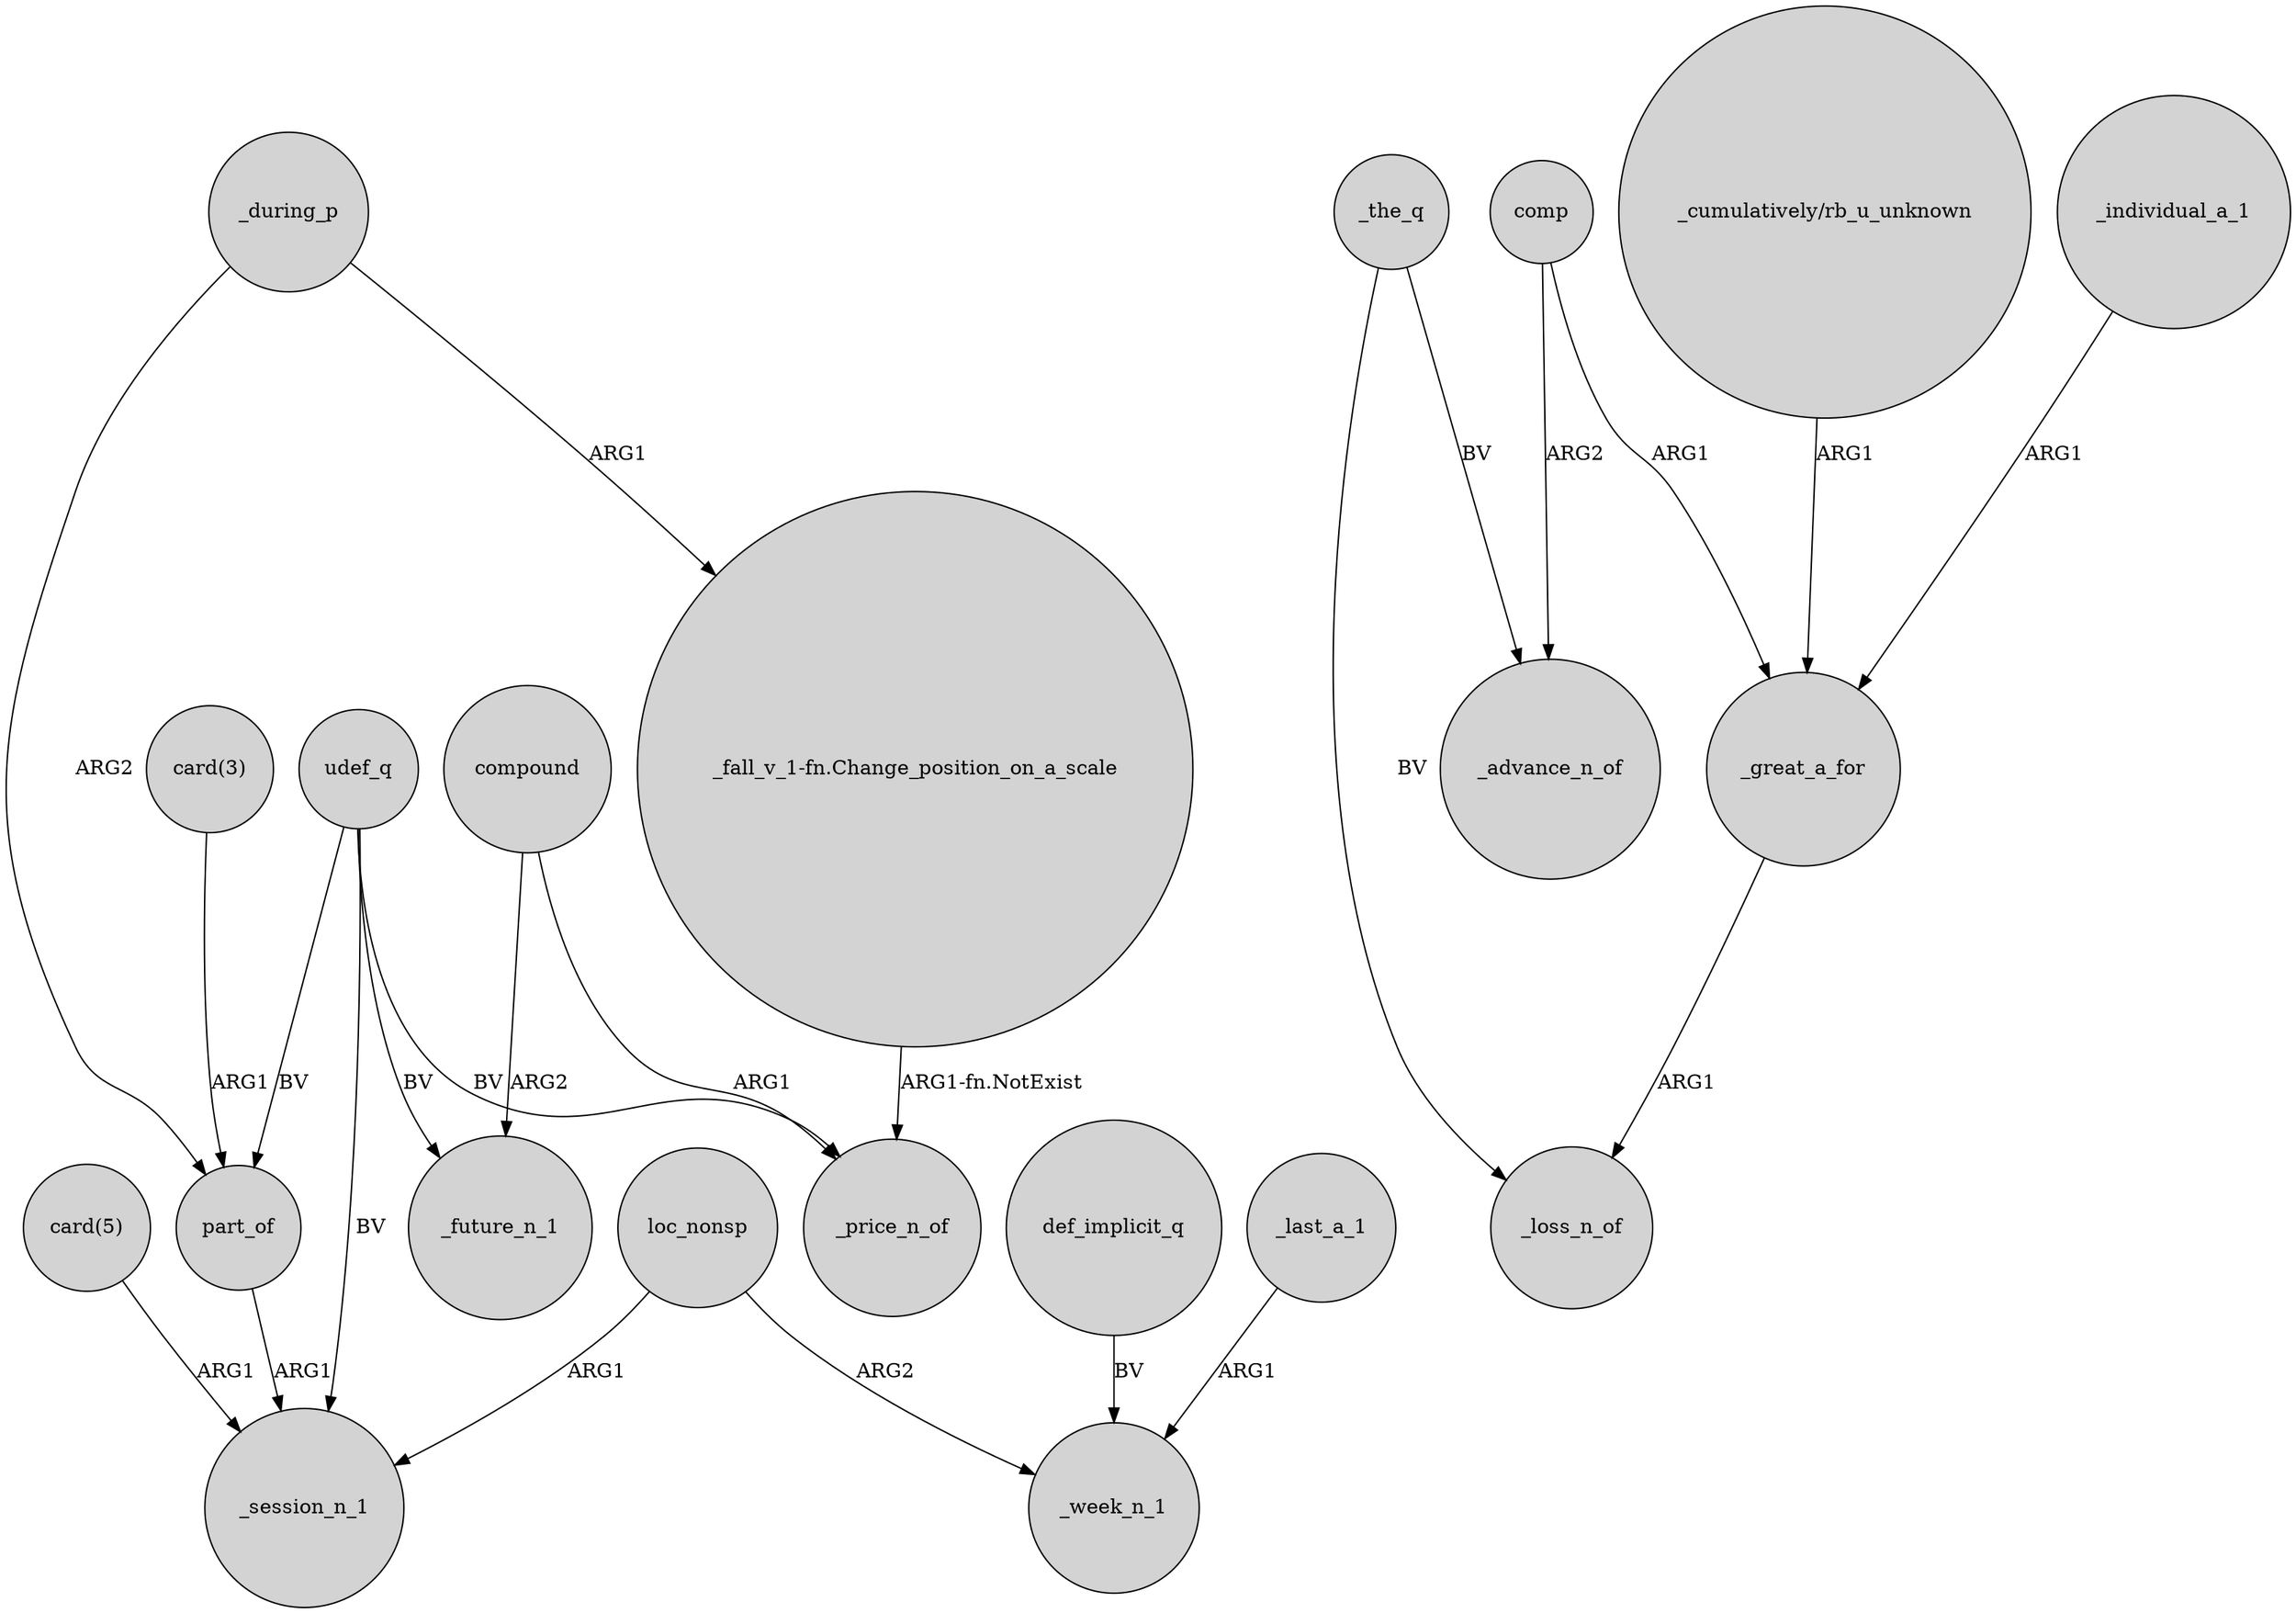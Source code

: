 digraph {
	node [shape=circle style=filled]
	part_of -> _session_n_1 [label=ARG1]
	udef_q -> part_of [label=BV]
	udef_q -> _price_n_of [label=BV]
	def_implicit_q -> _week_n_1 [label=BV]
	"_fall_v_1-fn.Change_position_on_a_scale" -> _price_n_of [label="ARG1-fn.NotExist"]
	_during_p -> part_of [label=ARG2]
	_great_a_for -> _loss_n_of [label=ARG1]
	_the_q -> _advance_n_of [label=BV]
	compound -> _future_n_1 [label=ARG2]
	comp -> _great_a_for [label=ARG1]
	loc_nonsp -> _week_n_1 [label=ARG2]
	loc_nonsp -> _session_n_1 [label=ARG1]
	_the_q -> _loss_n_of [label=BV]
	_last_a_1 -> _week_n_1 [label=ARG1]
	udef_q -> _future_n_1 [label=BV]
	_during_p -> "_fall_v_1-fn.Change_position_on_a_scale" [label=ARG1]
	comp -> _advance_n_of [label=ARG2]
	udef_q -> _session_n_1 [label=BV]
	"card(3)" -> part_of [label=ARG1]
	"_cumulatively/rb_u_unknown" -> _great_a_for [label=ARG1]
	compound -> _price_n_of [label=ARG1]
	_individual_a_1 -> _great_a_for [label=ARG1]
	"card(5)" -> _session_n_1 [label=ARG1]
}
